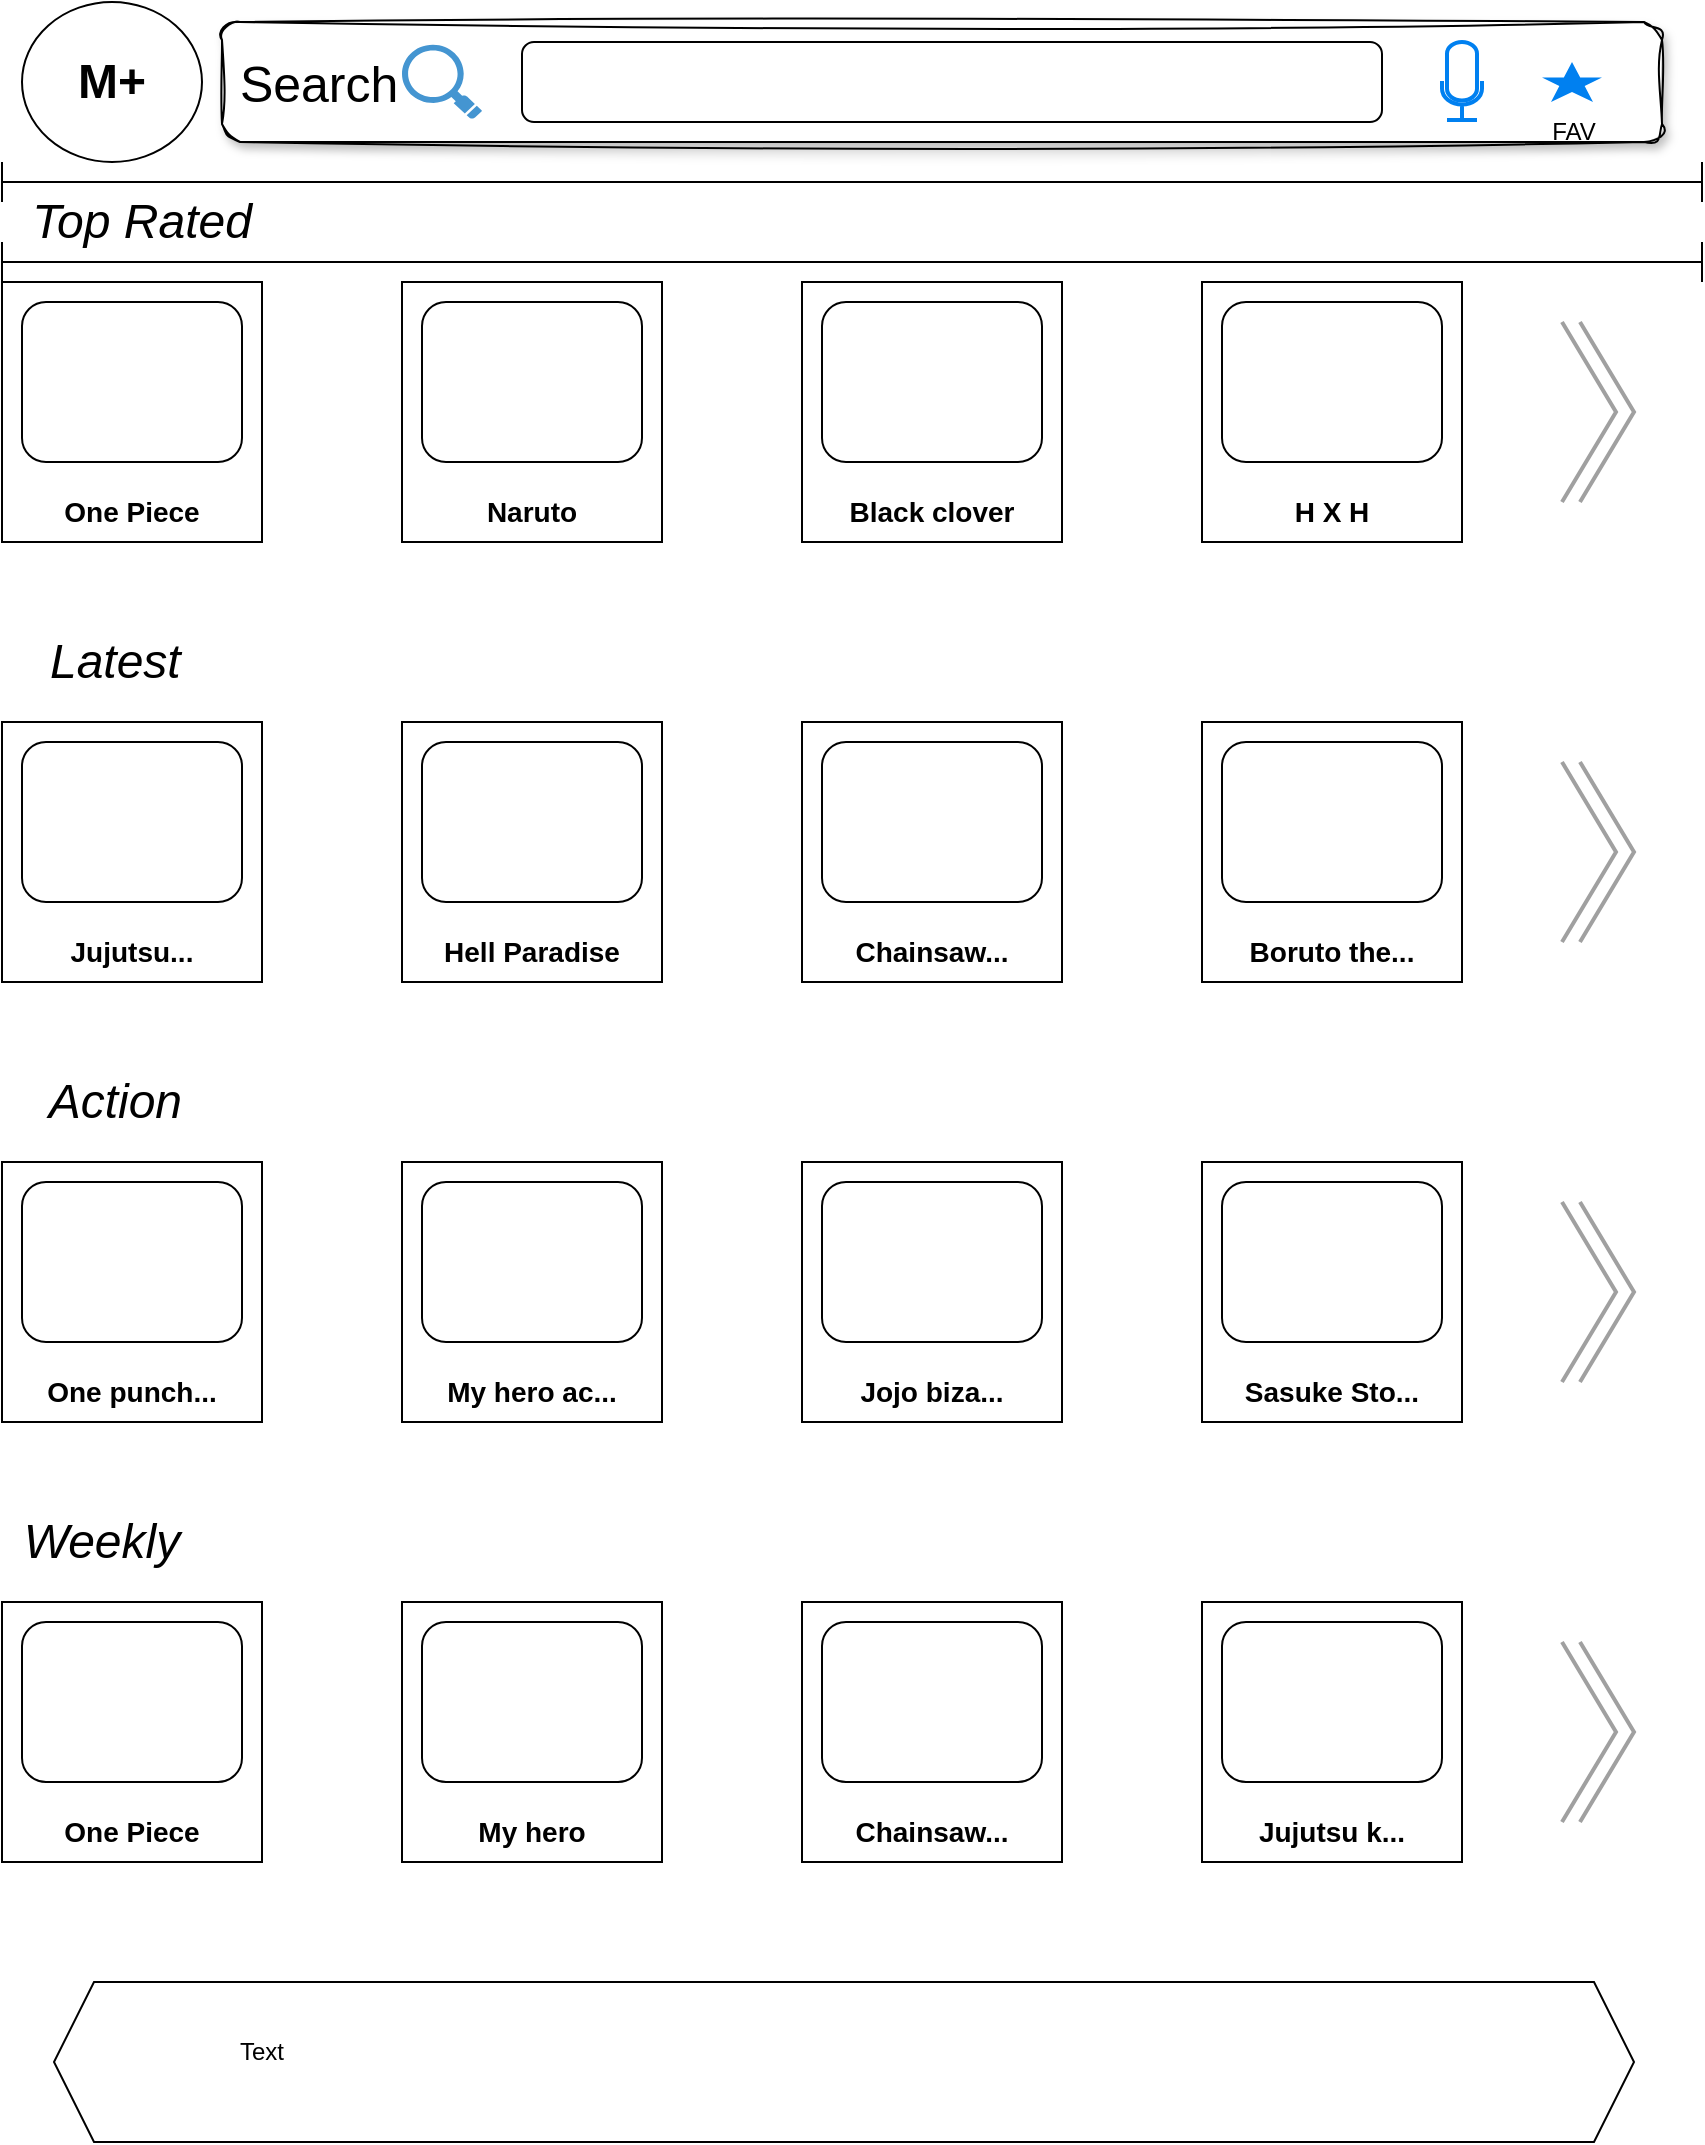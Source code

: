 <mxfile version="22.0.3" type="github">
  <diagram id="pXHYWuhnAMNpXzC0T11j" name="Page-2">
    <mxGraphModel dx="1209" dy="1960" grid="1" gridSize="10" guides="1" tooltips="1" connect="1" arrows="1" fold="1" page="1" pageScale="1" pageWidth="850" pageHeight="1100" math="0" shadow="0">
      <root>
        <mxCell id="0" />
        <mxCell id="1" parent="0" />
        <mxCell id="38cadB_p_xjPbPUix3Lm-1" value="&lt;font style=&quot;font-size: 25px;&quot;&gt;&amp;nbsp;Search&amp;nbsp;&lt;/font&gt;" style="rounded=1;whiteSpace=wrap;html=1;sketch=1;curveFitting=1;jiggle=2;shadow=1;glass=0;align=left;" vertex="1" parent="1">
          <mxGeometry x="110" y="-1080" width="720" height="60" as="geometry" />
        </mxCell>
        <mxCell id="38cadB_p_xjPbPUix3Lm-3" value="" style="shadow=0;dashed=0;html=1;strokeColor=none;fillColor=#4495D1;labelPosition=center;verticalLabelPosition=bottom;verticalAlign=top;align=center;outlineConnect=0;shape=mxgraph.veeam.magnifying_glass;pointerEvents=1;" vertex="1" parent="1">
          <mxGeometry x="200" y="-1068.6" width="40" height="37.2" as="geometry" />
        </mxCell>
        <mxCell id="38cadB_p_xjPbPUix3Lm-4" value="" style="rounded=1;whiteSpace=wrap;html=1;" vertex="1" parent="1">
          <mxGeometry x="260" y="-1070" width="430" height="40" as="geometry" />
        </mxCell>
        <mxCell id="38cadB_p_xjPbPUix3Lm-5" value="" style="html=1;verticalLabelPosition=bottom;align=center;labelBackgroundColor=#ffffff;verticalAlign=top;strokeWidth=2;strokeColor=#0080F0;shadow=0;dashed=0;shape=mxgraph.ios7.icons.microphone;" vertex="1" parent="1">
          <mxGeometry x="720" y="-1070" width="20" height="39" as="geometry" />
        </mxCell>
        <mxCell id="38cadB_p_xjPbPUix3Lm-6" value="" style="html=1;verticalLabelPosition=bottom;labelBackgroundColor=#ffffff;verticalAlign=top;shadow=0;dashed=0;strokeWidth=2;shape=mxgraph.ios7.misc.star;fillColor=#0080f0;strokeColor=none;sketch=0;" vertex="1" parent="1">
          <mxGeometry x="770" y="-1060" width="30" height="20" as="geometry" />
        </mxCell>
        <mxCell id="38cadB_p_xjPbPUix3Lm-7" value="" style="whiteSpace=wrap;html=1;aspect=fixed;" vertex="1" parent="1">
          <mxGeometry y="-950" width="130" height="130" as="geometry" />
        </mxCell>
        <mxCell id="38cadB_p_xjPbPUix3Lm-8" value="&lt;i&gt;&lt;font style=&quot;font-size: 24px;&quot;&gt;Top Rated&lt;/font&gt;&lt;/i&gt;" style="text;html=1;strokeColor=none;fillColor=none;align=center;verticalAlign=middle;whiteSpace=wrap;rounded=0;" vertex="1" parent="1">
          <mxGeometry y="-1010" width="140" height="60" as="geometry" />
        </mxCell>
        <mxCell id="38cadB_p_xjPbPUix3Lm-10" value="" style="rounded=1;whiteSpace=wrap;html=1;" vertex="1" parent="1">
          <mxGeometry x="10" y="-940" width="110" height="80" as="geometry" />
        </mxCell>
        <mxCell id="38cadB_p_xjPbPUix3Lm-11" value="&lt;b&gt;&lt;font style=&quot;font-size: 14px;&quot;&gt;One Piece&lt;/font&gt;&lt;/b&gt;" style="text;html=1;strokeColor=none;fillColor=none;align=center;verticalAlign=middle;whiteSpace=wrap;rounded=0;" vertex="1" parent="1">
          <mxGeometry x="20" y="-850" width="90" height="30" as="geometry" />
        </mxCell>
        <mxCell id="38cadB_p_xjPbPUix3Lm-12" value="" style="whiteSpace=wrap;html=1;aspect=fixed;" vertex="1" parent="1">
          <mxGeometry x="200" y="-950" width="130" height="130" as="geometry" />
        </mxCell>
        <mxCell id="38cadB_p_xjPbPUix3Lm-13" value="" style="rounded=1;whiteSpace=wrap;html=1;" vertex="1" parent="1">
          <mxGeometry x="210" y="-940" width="110" height="80" as="geometry" />
        </mxCell>
        <mxCell id="38cadB_p_xjPbPUix3Lm-14" value="&lt;span style=&quot;font-size: 14px;&quot;&gt;&lt;b&gt;Naruto&lt;/b&gt;&lt;/span&gt;" style="text;html=1;strokeColor=none;fillColor=none;align=center;verticalAlign=middle;whiteSpace=wrap;rounded=0;" vertex="1" parent="1">
          <mxGeometry x="220" y="-850" width="90" height="30" as="geometry" />
        </mxCell>
        <mxCell id="38cadB_p_xjPbPUix3Lm-18" value="" style="whiteSpace=wrap;html=1;aspect=fixed;" vertex="1" parent="1">
          <mxGeometry x="400" y="-950" width="130" height="130" as="geometry" />
        </mxCell>
        <mxCell id="38cadB_p_xjPbPUix3Lm-19" value="" style="rounded=1;whiteSpace=wrap;html=1;" vertex="1" parent="1">
          <mxGeometry x="410" y="-940" width="110" height="80" as="geometry" />
        </mxCell>
        <mxCell id="38cadB_p_xjPbPUix3Lm-20" value="&lt;span style=&quot;font-size: 14px;&quot;&gt;&lt;b&gt;Black clover&lt;/b&gt;&lt;/span&gt;" style="text;html=1;strokeColor=none;fillColor=none;align=center;verticalAlign=middle;whiteSpace=wrap;rounded=0;" vertex="1" parent="1">
          <mxGeometry x="420" y="-850" width="90" height="30" as="geometry" />
        </mxCell>
        <mxCell id="38cadB_p_xjPbPUix3Lm-21" value="" style="whiteSpace=wrap;html=1;aspect=fixed;" vertex="1" parent="1">
          <mxGeometry x="600" y="-950" width="130" height="130" as="geometry" />
        </mxCell>
        <mxCell id="38cadB_p_xjPbPUix3Lm-22" value="" style="rounded=1;whiteSpace=wrap;html=1;" vertex="1" parent="1">
          <mxGeometry x="610" y="-940" width="110" height="80" as="geometry" />
        </mxCell>
        <mxCell id="38cadB_p_xjPbPUix3Lm-23" value="&lt;span style=&quot;font-size: 14px;&quot;&gt;&lt;b&gt;H X H&lt;/b&gt;&lt;/span&gt;" style="text;html=1;strokeColor=none;fillColor=none;align=center;verticalAlign=middle;whiteSpace=wrap;rounded=0;" vertex="1" parent="1">
          <mxGeometry x="620" y="-850" width="90" height="30" as="geometry" />
        </mxCell>
        <mxCell id="38cadB_p_xjPbPUix3Lm-27" value="" style="html=1;verticalLabelPosition=bottom;labelBackgroundColor=#ffffff;verticalAlign=top;shadow=0;dashed=0;strokeWidth=2;shape=mxgraph.ios7.misc.more_2;strokeColor=#a0a0a0;" vertex="1" parent="1">
          <mxGeometry x="780" y="-930" width="36" height="90" as="geometry" />
        </mxCell>
        <mxCell id="38cadB_p_xjPbPUix3Lm-28" value="" style="shape=crossbar;whiteSpace=wrap;html=1;rounded=1;" vertex="1" parent="1">
          <mxGeometry y="-1010" width="850" height="20" as="geometry" />
        </mxCell>
        <mxCell id="38cadB_p_xjPbPUix3Lm-29" value="" style="shape=crossbar;whiteSpace=wrap;html=1;rounded=1;" vertex="1" parent="1">
          <mxGeometry y="-970" width="850" height="20" as="geometry" />
        </mxCell>
        <mxCell id="38cadB_p_xjPbPUix3Lm-42" value="" style="whiteSpace=wrap;html=1;aspect=fixed;" vertex="1" parent="1">
          <mxGeometry y="-730" width="130" height="130" as="geometry" />
        </mxCell>
        <mxCell id="38cadB_p_xjPbPUix3Lm-43" value="&lt;span style=&quot;font-size: 24px;&quot;&gt;&lt;i&gt;Latest&amp;nbsp; &amp;nbsp;&amp;nbsp;&lt;/i&gt;&lt;/span&gt;" style="text;html=1;strokeColor=none;fillColor=none;align=center;verticalAlign=middle;whiteSpace=wrap;rounded=0;" vertex="1" parent="1">
          <mxGeometry y="-790" width="140" height="60" as="geometry" />
        </mxCell>
        <mxCell id="38cadB_p_xjPbPUix3Lm-44" value="" style="rounded=1;whiteSpace=wrap;html=1;" vertex="1" parent="1">
          <mxGeometry x="10" y="-720" width="110" height="80" as="geometry" />
        </mxCell>
        <mxCell id="38cadB_p_xjPbPUix3Lm-45" value="&lt;span style=&quot;font-size: 14px;&quot;&gt;&lt;b&gt;Jujutsu...&lt;/b&gt;&lt;/span&gt;" style="text;html=1;strokeColor=none;fillColor=none;align=center;verticalAlign=middle;whiteSpace=wrap;rounded=0;" vertex="1" parent="1">
          <mxGeometry x="20" y="-630" width="90" height="30" as="geometry" />
        </mxCell>
        <mxCell id="38cadB_p_xjPbPUix3Lm-46" value="" style="whiteSpace=wrap;html=1;aspect=fixed;" vertex="1" parent="1">
          <mxGeometry x="200" y="-730" width="130" height="130" as="geometry" />
        </mxCell>
        <mxCell id="38cadB_p_xjPbPUix3Lm-47" value="" style="rounded=1;whiteSpace=wrap;html=1;" vertex="1" parent="1">
          <mxGeometry x="210" y="-720" width="110" height="80" as="geometry" />
        </mxCell>
        <mxCell id="38cadB_p_xjPbPUix3Lm-48" value="&lt;span style=&quot;font-size: 14px;&quot;&gt;&lt;b&gt;Hell Paradise&lt;/b&gt;&lt;/span&gt;" style="text;html=1;strokeColor=none;fillColor=none;align=center;verticalAlign=middle;whiteSpace=wrap;rounded=0;" vertex="1" parent="1">
          <mxGeometry x="220" y="-630" width="90" height="30" as="geometry" />
        </mxCell>
        <mxCell id="38cadB_p_xjPbPUix3Lm-49" value="" style="whiteSpace=wrap;html=1;aspect=fixed;" vertex="1" parent="1">
          <mxGeometry x="400" y="-730" width="130" height="130" as="geometry" />
        </mxCell>
        <mxCell id="38cadB_p_xjPbPUix3Lm-50" value="" style="rounded=1;whiteSpace=wrap;html=1;" vertex="1" parent="1">
          <mxGeometry x="410" y="-720" width="110" height="80" as="geometry" />
        </mxCell>
        <mxCell id="38cadB_p_xjPbPUix3Lm-51" value="&lt;span style=&quot;font-size: 14px;&quot;&gt;&lt;b&gt;Chainsaw...&lt;/b&gt;&lt;/span&gt;" style="text;html=1;strokeColor=none;fillColor=none;align=center;verticalAlign=middle;whiteSpace=wrap;rounded=0;" vertex="1" parent="1">
          <mxGeometry x="420" y="-630" width="90" height="30" as="geometry" />
        </mxCell>
        <mxCell id="38cadB_p_xjPbPUix3Lm-52" value="" style="whiteSpace=wrap;html=1;aspect=fixed;" vertex="1" parent="1">
          <mxGeometry x="600" y="-730" width="130" height="130" as="geometry" />
        </mxCell>
        <mxCell id="38cadB_p_xjPbPUix3Lm-53" value="" style="rounded=1;whiteSpace=wrap;html=1;" vertex="1" parent="1">
          <mxGeometry x="610" y="-720" width="110" height="80" as="geometry" />
        </mxCell>
        <mxCell id="38cadB_p_xjPbPUix3Lm-54" value="&lt;span style=&quot;font-size: 14px;&quot;&gt;&lt;b&gt;Boruto the...&lt;br&gt;&lt;/b&gt;&lt;/span&gt;" style="text;html=1;strokeColor=none;fillColor=none;align=center;verticalAlign=middle;whiteSpace=wrap;rounded=0;" vertex="1" parent="1">
          <mxGeometry x="620" y="-630" width="90" height="30" as="geometry" />
        </mxCell>
        <mxCell id="38cadB_p_xjPbPUix3Lm-55" value="" style="html=1;verticalLabelPosition=bottom;labelBackgroundColor=#ffffff;verticalAlign=top;shadow=0;dashed=0;strokeWidth=2;shape=mxgraph.ios7.misc.more_2;strokeColor=#a0a0a0;" vertex="1" parent="1">
          <mxGeometry x="780" y="-710" width="36" height="90" as="geometry" />
        </mxCell>
        <mxCell id="38cadB_p_xjPbPUix3Lm-56" value="" style="whiteSpace=wrap;html=1;aspect=fixed;" vertex="1" parent="1">
          <mxGeometry y="-510" width="130" height="130" as="geometry" />
        </mxCell>
        <mxCell id="38cadB_p_xjPbPUix3Lm-57" value="&lt;span style=&quot;font-size: 24px;&quot;&gt;&lt;i&gt;Action&amp;nbsp; &amp;nbsp;&amp;nbsp;&lt;br&gt;&lt;/i&gt;&lt;/span&gt;" style="text;html=1;strokeColor=none;fillColor=none;align=center;verticalAlign=middle;whiteSpace=wrap;rounded=0;" vertex="1" parent="1">
          <mxGeometry y="-570" width="140" height="60" as="geometry" />
        </mxCell>
        <mxCell id="38cadB_p_xjPbPUix3Lm-58" value="" style="rounded=1;whiteSpace=wrap;html=1;" vertex="1" parent="1">
          <mxGeometry x="10" y="-500" width="110" height="80" as="geometry" />
        </mxCell>
        <mxCell id="38cadB_p_xjPbPUix3Lm-59" value="&lt;span style=&quot;font-size: 14px;&quot;&gt;&lt;b&gt;One punch...&lt;/b&gt;&lt;/span&gt;" style="text;html=1;strokeColor=none;fillColor=none;align=center;verticalAlign=middle;whiteSpace=wrap;rounded=0;" vertex="1" parent="1">
          <mxGeometry x="20" y="-410" width="90" height="30" as="geometry" />
        </mxCell>
        <mxCell id="38cadB_p_xjPbPUix3Lm-60" value="" style="whiteSpace=wrap;html=1;aspect=fixed;" vertex="1" parent="1">
          <mxGeometry x="200" y="-510" width="130" height="130" as="geometry" />
        </mxCell>
        <mxCell id="38cadB_p_xjPbPUix3Lm-61" value="" style="rounded=1;whiteSpace=wrap;html=1;" vertex="1" parent="1">
          <mxGeometry x="210" y="-500" width="110" height="80" as="geometry" />
        </mxCell>
        <mxCell id="38cadB_p_xjPbPUix3Lm-62" value="&lt;span style=&quot;font-size: 14px;&quot;&gt;&lt;b&gt;My hero ac...&lt;/b&gt;&lt;/span&gt;" style="text;html=1;strokeColor=none;fillColor=none;align=center;verticalAlign=middle;whiteSpace=wrap;rounded=0;" vertex="1" parent="1">
          <mxGeometry x="220" y="-410" width="90" height="30" as="geometry" />
        </mxCell>
        <mxCell id="38cadB_p_xjPbPUix3Lm-63" value="" style="whiteSpace=wrap;html=1;aspect=fixed;" vertex="1" parent="1">
          <mxGeometry x="400" y="-510" width="130" height="130" as="geometry" />
        </mxCell>
        <mxCell id="38cadB_p_xjPbPUix3Lm-64" value="" style="rounded=1;whiteSpace=wrap;html=1;" vertex="1" parent="1">
          <mxGeometry x="410" y="-500" width="110" height="80" as="geometry" />
        </mxCell>
        <mxCell id="38cadB_p_xjPbPUix3Lm-65" value="&lt;span style=&quot;font-size: 14px;&quot;&gt;&lt;b&gt;Jojo biza...&lt;/b&gt;&lt;/span&gt;" style="text;html=1;strokeColor=none;fillColor=none;align=center;verticalAlign=middle;whiteSpace=wrap;rounded=0;" vertex="1" parent="1">
          <mxGeometry x="420" y="-410" width="90" height="30" as="geometry" />
        </mxCell>
        <mxCell id="38cadB_p_xjPbPUix3Lm-66" value="" style="whiteSpace=wrap;html=1;aspect=fixed;" vertex="1" parent="1">
          <mxGeometry x="600" y="-510" width="130" height="130" as="geometry" />
        </mxCell>
        <mxCell id="38cadB_p_xjPbPUix3Lm-67" value="" style="rounded=1;whiteSpace=wrap;html=1;" vertex="1" parent="1">
          <mxGeometry x="610" y="-500" width="110" height="80" as="geometry" />
        </mxCell>
        <mxCell id="38cadB_p_xjPbPUix3Lm-68" value="&lt;span style=&quot;font-size: 14px;&quot;&gt;&lt;b&gt;Sasuke Sto...&lt;/b&gt;&lt;/span&gt;" style="text;html=1;strokeColor=none;fillColor=none;align=center;verticalAlign=middle;whiteSpace=wrap;rounded=0;" vertex="1" parent="1">
          <mxGeometry x="620" y="-410" width="90" height="30" as="geometry" />
        </mxCell>
        <mxCell id="38cadB_p_xjPbPUix3Lm-69" value="" style="html=1;verticalLabelPosition=bottom;labelBackgroundColor=#ffffff;verticalAlign=top;shadow=0;dashed=0;strokeWidth=2;shape=mxgraph.ios7.misc.more_2;strokeColor=#a0a0a0;" vertex="1" parent="1">
          <mxGeometry x="780" y="-490" width="36" height="90" as="geometry" />
        </mxCell>
        <mxCell id="38cadB_p_xjPbPUix3Lm-71" value="" style="whiteSpace=wrap;html=1;aspect=fixed;" vertex="1" parent="1">
          <mxGeometry y="-290" width="130" height="130" as="geometry" />
        </mxCell>
        <mxCell id="38cadB_p_xjPbPUix3Lm-72" value="&lt;span style=&quot;font-size: 24px;&quot;&gt;&lt;i&gt;Weekly&amp;nbsp; &amp;nbsp; &amp;nbsp;&amp;nbsp;&lt;br&gt;&lt;/i&gt;&lt;/span&gt;" style="text;html=1;strokeColor=none;fillColor=none;align=center;verticalAlign=middle;whiteSpace=wrap;rounded=0;" vertex="1" parent="1">
          <mxGeometry y="-350" width="140" height="60" as="geometry" />
        </mxCell>
        <mxCell id="38cadB_p_xjPbPUix3Lm-73" value="" style="rounded=1;whiteSpace=wrap;html=1;" vertex="1" parent="1">
          <mxGeometry x="10" y="-280" width="110" height="80" as="geometry" />
        </mxCell>
        <mxCell id="38cadB_p_xjPbPUix3Lm-74" value="&lt;span style=&quot;font-size: 14px;&quot;&gt;&lt;b&gt;One Piece&lt;/b&gt;&lt;/span&gt;" style="text;html=1;strokeColor=none;fillColor=none;align=center;verticalAlign=middle;whiteSpace=wrap;rounded=0;" vertex="1" parent="1">
          <mxGeometry x="20" y="-190" width="90" height="30" as="geometry" />
        </mxCell>
        <mxCell id="38cadB_p_xjPbPUix3Lm-75" value="" style="whiteSpace=wrap;html=1;aspect=fixed;" vertex="1" parent="1">
          <mxGeometry x="200" y="-290" width="130" height="130" as="geometry" />
        </mxCell>
        <mxCell id="38cadB_p_xjPbPUix3Lm-76" value="" style="rounded=1;whiteSpace=wrap;html=1;" vertex="1" parent="1">
          <mxGeometry x="210" y="-280" width="110" height="80" as="geometry" />
        </mxCell>
        <mxCell id="38cadB_p_xjPbPUix3Lm-77" value="&lt;span style=&quot;font-size: 14px;&quot;&gt;&lt;b&gt;My hero&lt;/b&gt;&lt;/span&gt;" style="text;html=1;strokeColor=none;fillColor=none;align=center;verticalAlign=middle;whiteSpace=wrap;rounded=0;" vertex="1" parent="1">
          <mxGeometry x="220" y="-190" width="90" height="30" as="geometry" />
        </mxCell>
        <mxCell id="38cadB_p_xjPbPUix3Lm-78" value="" style="whiteSpace=wrap;html=1;aspect=fixed;" vertex="1" parent="1">
          <mxGeometry x="400" y="-290" width="130" height="130" as="geometry" />
        </mxCell>
        <mxCell id="38cadB_p_xjPbPUix3Lm-79" value="" style="rounded=1;whiteSpace=wrap;html=1;" vertex="1" parent="1">
          <mxGeometry x="410" y="-280" width="110" height="80" as="geometry" />
        </mxCell>
        <mxCell id="38cadB_p_xjPbPUix3Lm-80" value="&lt;span style=&quot;font-size: 14px;&quot;&gt;&lt;b&gt;Chainsaw...&lt;/b&gt;&lt;/span&gt;" style="text;html=1;strokeColor=none;fillColor=none;align=center;verticalAlign=middle;whiteSpace=wrap;rounded=0;" vertex="1" parent="1">
          <mxGeometry x="420" y="-190" width="90" height="30" as="geometry" />
        </mxCell>
        <mxCell id="38cadB_p_xjPbPUix3Lm-81" value="" style="whiteSpace=wrap;html=1;aspect=fixed;" vertex="1" parent="1">
          <mxGeometry x="600" y="-290" width="130" height="130" as="geometry" />
        </mxCell>
        <mxCell id="38cadB_p_xjPbPUix3Lm-82" value="" style="rounded=1;whiteSpace=wrap;html=1;" vertex="1" parent="1">
          <mxGeometry x="610" y="-280" width="110" height="80" as="geometry" />
        </mxCell>
        <mxCell id="38cadB_p_xjPbPUix3Lm-83" value="&lt;span style=&quot;font-size: 14px;&quot;&gt;&lt;b&gt;Jujutsu k...&lt;br&gt;&lt;/b&gt;&lt;/span&gt;" style="text;html=1;strokeColor=none;fillColor=none;align=center;verticalAlign=middle;whiteSpace=wrap;rounded=0;" vertex="1" parent="1">
          <mxGeometry x="620" y="-190" width="90" height="30" as="geometry" />
        </mxCell>
        <mxCell id="38cadB_p_xjPbPUix3Lm-84" value="" style="html=1;verticalLabelPosition=bottom;labelBackgroundColor=#ffffff;verticalAlign=top;shadow=0;dashed=0;strokeWidth=2;shape=mxgraph.ios7.misc.more_2;strokeColor=#a0a0a0;" vertex="1" parent="1">
          <mxGeometry x="780" y="-270" width="36" height="90" as="geometry" />
        </mxCell>
        <mxCell id="38cadB_p_xjPbPUix3Lm-89" value="" style="shape=hexagon;perimeter=hexagonPerimeter2;whiteSpace=wrap;html=1;fixedSize=1;" vertex="1" parent="1">
          <mxGeometry x="26" y="-100" width="790" height="80" as="geometry" />
        </mxCell>
        <mxCell id="38cadB_p_xjPbPUix3Lm-93" value="" style="ellipse;whiteSpace=wrap;html=1;" vertex="1" parent="1">
          <mxGeometry x="10" y="-1090" width="90" height="80" as="geometry" />
        </mxCell>
        <mxCell id="38cadB_p_xjPbPUix3Lm-94" value="&lt;font style=&quot;font-size: 24px;&quot;&gt;&lt;b&gt;M+&lt;/b&gt;&lt;/font&gt;" style="text;html=1;strokeColor=none;fillColor=none;align=center;verticalAlign=middle;whiteSpace=wrap;rounded=0;" vertex="1" parent="1">
          <mxGeometry x="25" y="-1065" width="60" height="30" as="geometry" />
        </mxCell>
        <mxCell id="38cadB_p_xjPbPUix3Lm-95" value="FAV" style="text;html=1;strokeColor=none;fillColor=none;align=center;verticalAlign=middle;whiteSpace=wrap;rounded=0;" vertex="1" parent="1">
          <mxGeometry x="756" y="-1040" width="60" height="30" as="geometry" />
        </mxCell>
        <mxCell id="38cadB_p_xjPbPUix3Lm-97" value="Text" style="text;html=1;strokeColor=none;fillColor=none;align=center;verticalAlign=middle;whiteSpace=wrap;rounded=0;" vertex="1" parent="1">
          <mxGeometry x="100" y="-80" width="60" height="30" as="geometry" />
        </mxCell>
      </root>
    </mxGraphModel>
  </diagram>
</mxfile>
